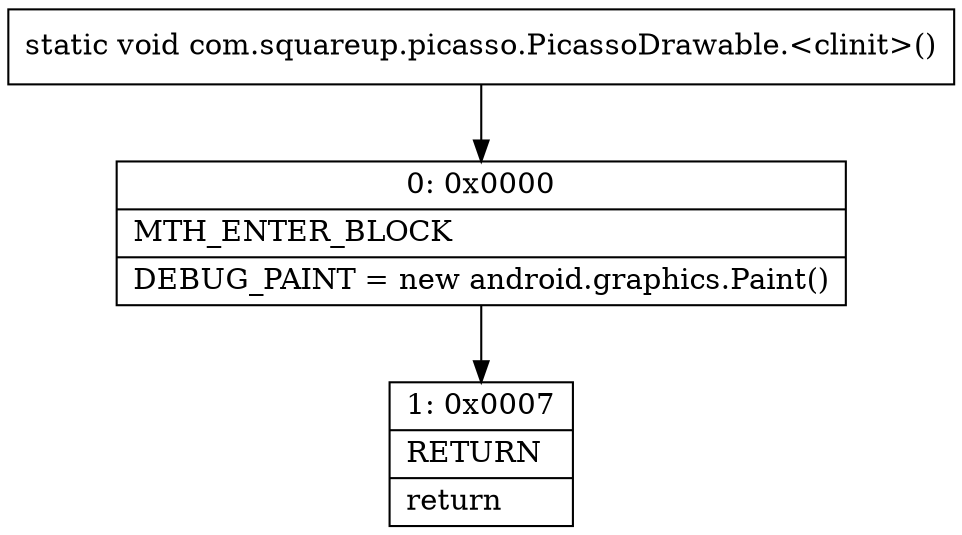 digraph "CFG forcom.squareup.picasso.PicassoDrawable.\<clinit\>()V" {
Node_0 [shape=record,label="{0\:\ 0x0000|MTH_ENTER_BLOCK\l|DEBUG_PAINT = new android.graphics.Paint()\l}"];
Node_1 [shape=record,label="{1\:\ 0x0007|RETURN\l|return\l}"];
MethodNode[shape=record,label="{static void com.squareup.picasso.PicassoDrawable.\<clinit\>() }"];
MethodNode -> Node_0;
Node_0 -> Node_1;
}

